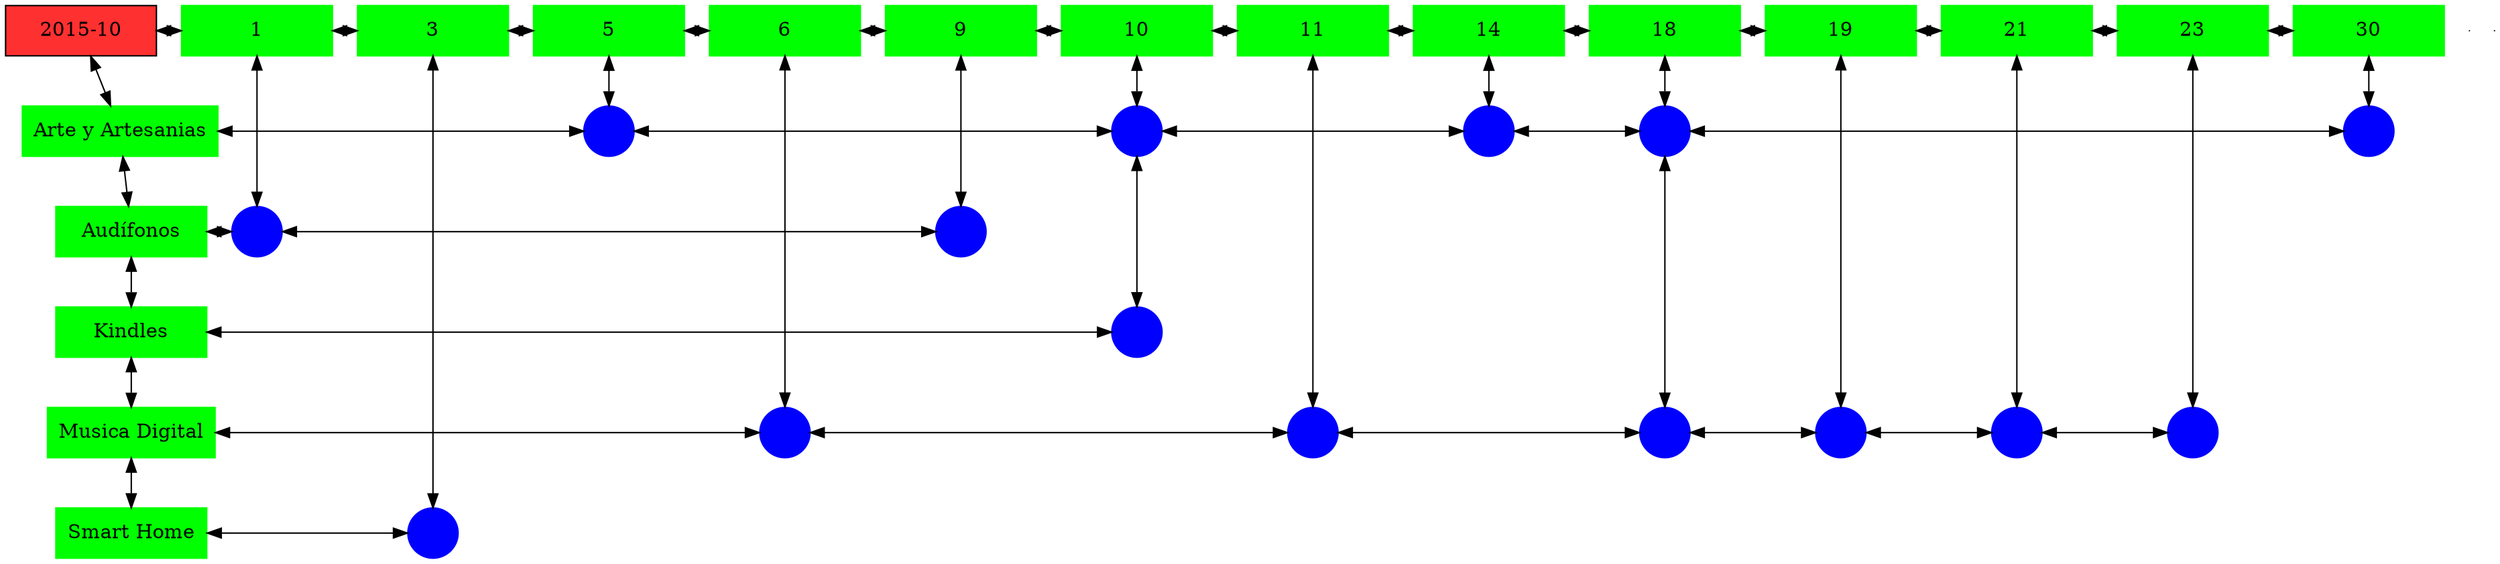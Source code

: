 digraph G{
node[shape="box"];
nodeMt[ label = "2015-10", width = 1.5, style = filled, fillcolor = firebrick1, group = 1 ];
e0[ shape = point, width = 0 ];
e1[ shape = point, width = 0 ];
node0xc002148640[label="1",color=green,style =filled,width = 1.5 group=1];
nodeMt->node0xc002148640[dir="both"];
{rank=same;nodeMt;node0xc002148640;}
node0xc00202f9a0[label="3",color=green,style =filled,width = 1.5 group=3];
node0xc002148640->node0xc00202f9a0[dir="both"];
{rank=same;node0xc002148640;node0xc00202f9a0;}
node0xc002118960[label="5",color=green,style =filled,width = 1.5 group=5];
node0xc00202f9a0->node0xc002118960[dir="both"];
{rank=same;node0xc00202f9a0;node0xc002118960;}
node0xc001f3e690[label="6",color=green,style =filled,width = 1.5 group=6];
node0xc002118960->node0xc001f3e690[dir="both"];
{rank=same;node0xc002118960;node0xc001f3e690;}
node0xc002124a00[label="9",color=green,style =filled,width = 1.5 group=9];
node0xc001f3e690->node0xc002124a00[dir="both"];
{rank=same;node0xc001f3e690;node0xc002124a00;}
node0xc001e6e140[label="10",color=green,style =filled,width = 1.5 group=10];
node0xc002124a00->node0xc001e6e140[dir="both"];
{rank=same;node0xc002124a00;node0xc001e6e140;}
node0xc001e815e0[label="11",color=green,style =filled,width = 1.5 group=11];
node0xc001e6e140->node0xc001e815e0[dir="both"];
{rank=same;node0xc001e6e140;node0xc001e815e0;}
node0xc00202e2d0[label="14",color=green,style =filled,width = 1.5 group=14];
node0xc001e815e0->node0xc00202e2d0[dir="both"];
{rank=same;node0xc001e815e0;node0xc00202e2d0;}
node0xc001f93f90[label="18",color=green,style =filled,width = 1.5 group=18];
node0xc00202e2d0->node0xc001f93f90[dir="both"];
{rank=same;node0xc00202e2d0;node0xc001f93f90;}
node0xc001ee56d0[label="19",color=green,style =filled,width = 1.5 group=19];
node0xc001f93f90->node0xc001ee56d0[dir="both"];
{rank=same;node0xc001f93f90;node0xc001ee56d0;}
node0xc002308320[label="21",color=green,style =filled,width = 1.5 group=21];
node0xc001ee56d0->node0xc002308320[dir="both"];
{rank=same;node0xc001ee56d0;node0xc002308320;}
node0xc0022225a0[label="23",color=green,style =filled,width = 1.5 group=23];
node0xc002308320->node0xc0022225a0[dir="both"];
{rank=same;node0xc002308320;node0xc0022225a0;}
node0xc002118a00[label="30",color=green,style =filled,width = 1.5 group=30];
node0xc0022225a0->node0xc002118a00[dir="both"];
{rank=same;node0xc0022225a0;node0xc002118a00;}
node0xc001f93f40[label="Arte y Artesanias",color=green,style =filled width = 1.5 group=1];
node0xc0022f1600[label="",color=blue,style =filled, width = 0.5 group=5 shape=circle];
node0xc001f93f40->node0xc0022f1600[dir="both"];
{rank=same;node0xc001f93f40;node0xc0022f1600;}
node0xc0020d9a80[label="",color=blue,style =filled, width = 0.5 group=10 shape=circle];
node0xc0022f1600->node0xc0020d9a80[dir="both"];
{rank=same;node0xc0020d9a80;node0xc0022f1600;}
node0xc002027880[label="",color=blue,style =filled, width = 0.5 group=14 shape=circle];
node0xc0020d9a80->node0xc002027880[dir="both"];
{rank=same;node0xc002027880;node0xc0020d9a80;}
node0xc001f98880[label="",color=blue,style =filled, width = 0.5 group=18 shape=circle];
node0xc002027880->node0xc001f98880[dir="both"];
{rank=same;node0xc001f98880;node0xc002027880;}
node0xc002114980[label="",color=blue,style =filled, width = 0.5 group=30 shape=circle];
node0xc001f98880->node0xc002114980[dir="both"];
{rank=same;node0xc002114980;node0xc001f98880;}
node0xc0021249b0[label="Audífonos",color=green,style =filled width = 1.5 group=1];
node0xc00213f100[label="",color=blue,style =filled, width = 0.5 group=1 shape=circle];
node0xc0021249b0->node0xc00213f100[dir="both"];
{rank=same;node0xc0021249b0;node0xc00213f100;}
node0xc00212a280[label="",color=blue,style =filled, width = 0.5 group=9 shape=circle];
node0xc00213f100->node0xc00212a280[dir="both"];
{rank=same;node0xc00212a280;node0xc00213f100;}
node0xc001e6e0f0[label="Kindles",color=green,style =filled width = 1.5 group=1];
node0xc001e5d800[label="",color=blue,style =filled, width = 0.5 group=10 shape=circle];
node0xc001e6e0f0->node0xc001e5d800[dir="both"];
{rank=same;node0xc001e6e0f0;node0xc001e5d800;}
node0xc001e81590[label="Musica Digital",color=green,style =filled width = 1.5 group=1];
node0xc001f29e80[label="",color=blue,style =filled, width = 0.5 group=6 shape=circle];
node0xc001e81590->node0xc001f29e80[dir="both"];
{rank=same;node0xc001e81590;node0xc001f29e80;}
node0xc001e75680[label="",color=blue,style =filled, width = 0.5 group=11 shape=circle];
node0xc001f29e80->node0xc001e75680[dir="both"];
{rank=same;node0xc001e75680;node0xc001f29e80;}
node0xc0020bd200[label="",color=blue,style =filled, width = 0.5 group=18 shape=circle];
node0xc001e75680->node0xc0020bd200[dir="both"];
{rank=same;node0xc0020bd200;node0xc001e75680;}
node0xc001ee2e00[label="",color=blue,style =filled, width = 0.5 group=19 shape=circle];
node0xc0020bd200->node0xc001ee2e00[dir="both"];
{rank=same;node0xc001ee2e00;node0xc0020bd200;}
node0xc002304880[label="",color=blue,style =filled, width = 0.5 group=21 shape=circle];
node0xc001ee2e00->node0xc002304880[dir="both"];
{rank=same;node0xc002304880;node0xc001ee2e00;}
node0xc002219700[label="",color=blue,style =filled, width = 0.5 group=23 shape=circle];
node0xc002304880->node0xc002219700[dir="both"];
{rank=same;node0xc002219700;node0xc002304880;}
node0xc00202f950[label="Smart Home",color=green,style =filled width = 1.5 group=1];
node0xc002038980[label="",color=blue,style =filled, width = 0.5 group=3 shape=circle];
node0xc00202f950->node0xc002038980[dir="both"];
{rank=same;node0xc00202f950;node0xc002038980;}
node0xc002148640->node0xc00213f100[dir="both"];
node0xc00202f9a0->node0xc002038980[dir="both"];
node0xc002118960->node0xc0022f1600[dir="both"];
node0xc001f3e690->node0xc001f29e80[dir="both"];
node0xc002124a00->node0xc00212a280[dir="both"];
node0xc001e6e140->node0xc0020d9a80[dir="both"];
node0xc0020d9a80->node0xc001e5d800[dir="both"];
node0xc001e815e0->node0xc001e75680[dir="both"];
node0xc00202e2d0->node0xc002027880[dir="both"];
node0xc001f93f90->node0xc001f98880[dir="both"];
node0xc001f98880->node0xc0020bd200[dir="both"];
node0xc001ee56d0->node0xc001ee2e00[dir="both"];
node0xc002308320->node0xc002304880[dir="both"];
node0xc0022225a0->node0xc002219700[dir="both"];
node0xc002118a00->node0xc002114980[dir="both"];
nodeMt->node0xc001f93f40[dir="both"];
node0xc001f93f40->node0xc0021249b0[dir="both"];
node0xc0021249b0->node0xc001e6e0f0[dir="both"];
node0xc001e6e0f0->node0xc001e81590[dir="both"];
node0xc001e81590->node0xc00202f950[dir="both"];
}
